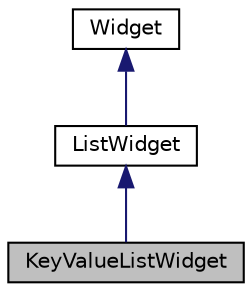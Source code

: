 digraph "KeyValueListWidget"
{
  edge [fontname="Helvetica",fontsize="10",labelfontname="Helvetica",labelfontsize="10"];
  node [fontname="Helvetica",fontsize="10",shape=record];
  Node1 [label="KeyValueListWidget",height=0.2,width=0.4,color="black", fillcolor="grey75", style="filled", fontcolor="black"];
  Node2 -> Node1 [dir="back",color="midnightblue",fontsize="10",style="solid",fontname="Helvetica"];
  Node2 [label="ListWidget",height=0.2,width=0.4,color="black", fillcolor="white", style="filled",URL="$classListWidget.html"];
  Node3 -> Node2 [dir="back",color="midnightblue",fontsize="10",style="solid",fontname="Helvetica"];
  Node3 [label="Widget",height=0.2,width=0.4,color="black", fillcolor="white", style="filled",URL="$classWidget.html"];
}
